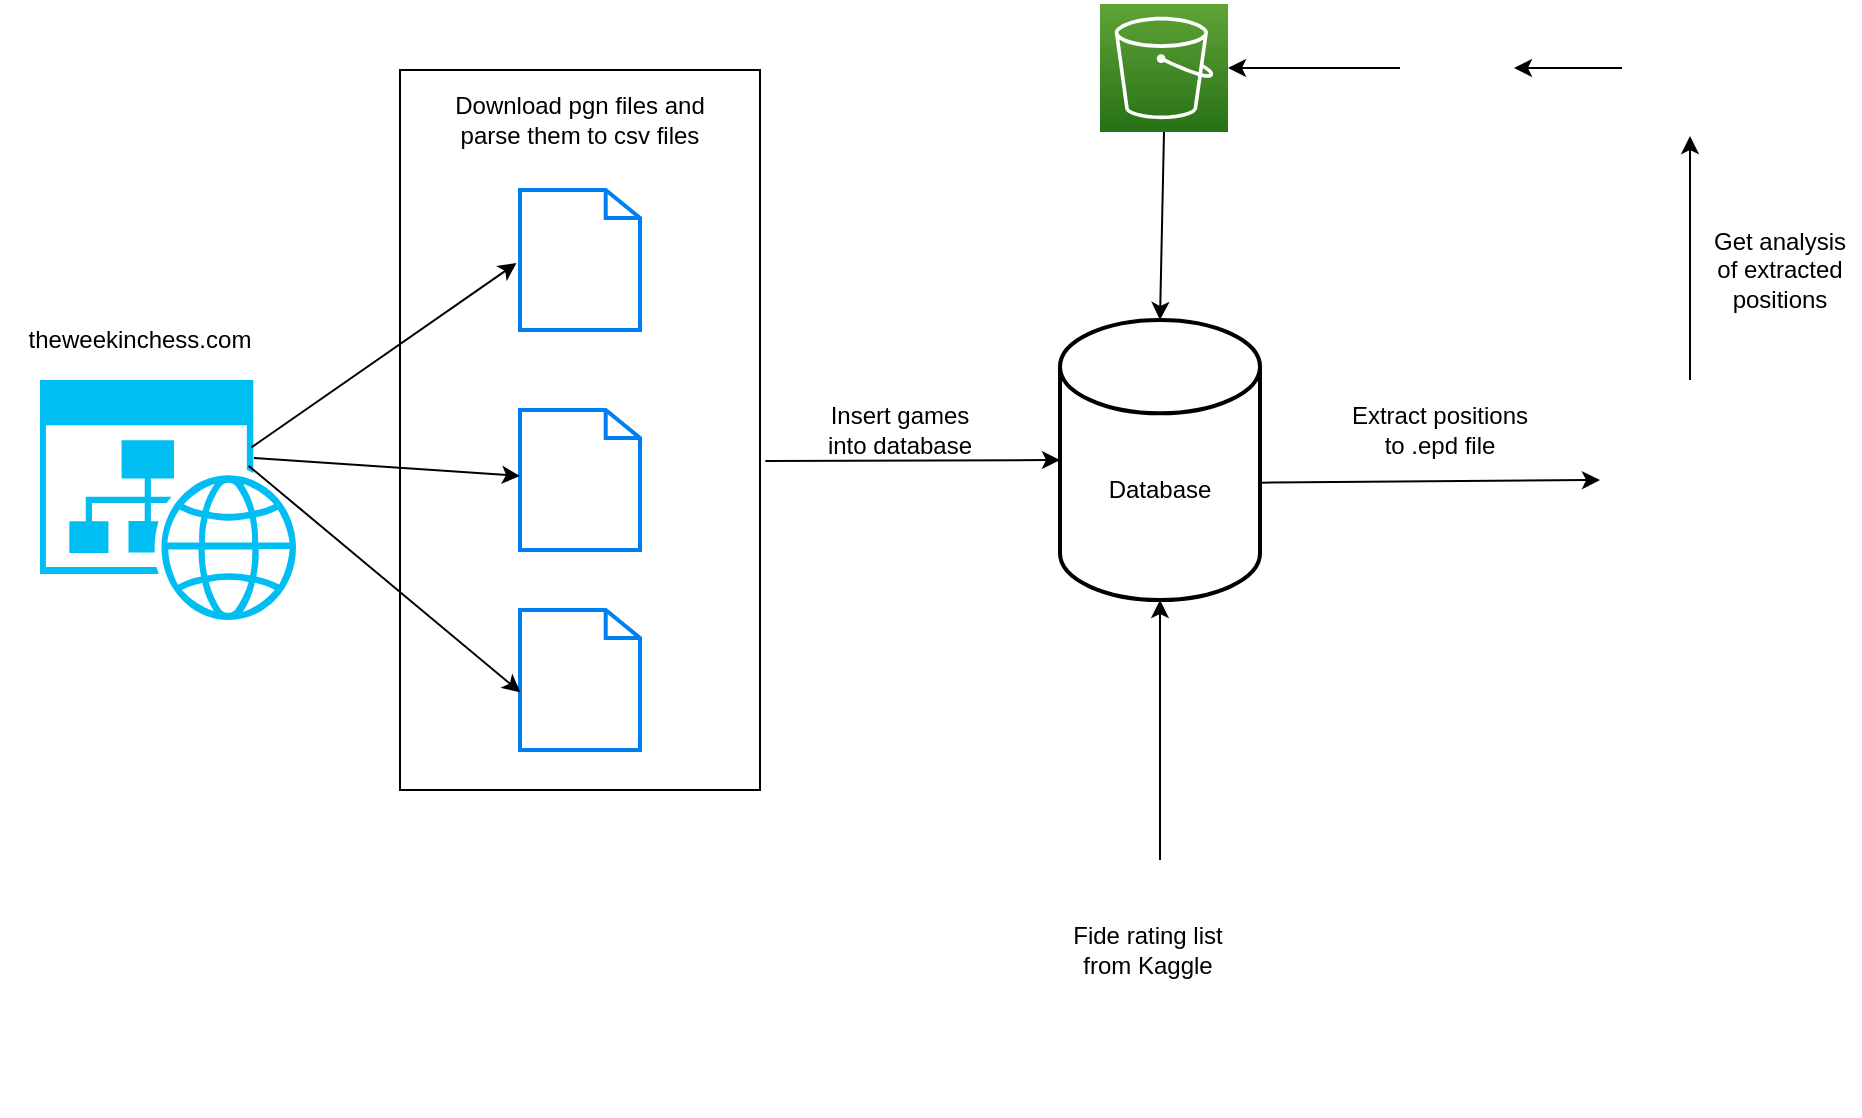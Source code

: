 <mxfile version="17.1.2" type="device"><diagram id="lVj9znbK9c_xugg-CjvF" name="Page-1"><mxGraphModel dx="1705" dy="691" grid="1" gridSize="10" guides="1" tooltips="1" connect="1" arrows="1" fold="1" page="1" pageScale="2" pageWidth="827" pageHeight="1169" math="0" shadow="0"><root><mxCell id="0"/><mxCell id="1" parent="0"/><mxCell id="rlFMYDlwA-5eAiEIpuFy-11" value="" style="rounded=0;whiteSpace=wrap;html=1;" vertex="1" parent="1"><mxGeometry x="260" y="75" width="180" height="360" as="geometry"/></mxCell><mxCell id="rlFMYDlwA-5eAiEIpuFy-2" value="" style="html=1;verticalLabelPosition=bottom;align=center;labelBackgroundColor=#ffffff;verticalAlign=top;strokeWidth=2;strokeColor=#0080F0;shadow=0;dashed=0;shape=mxgraph.ios7.icons.document;" vertex="1" parent="1"><mxGeometry x="320" y="135" width="60" height="70" as="geometry"/></mxCell><mxCell id="rlFMYDlwA-5eAiEIpuFy-3" value="" style="strokeWidth=2;html=1;shape=mxgraph.flowchart.database;whiteSpace=wrap;" vertex="1" parent="1"><mxGeometry x="590" y="200" width="100" height="140" as="geometry"/></mxCell><mxCell id="rlFMYDlwA-5eAiEIpuFy-4" value="" style="verticalLabelPosition=bottom;html=1;verticalAlign=top;align=center;strokeColor=none;fillColor=#00BEF2;shape=mxgraph.azure.website_generic;pointerEvents=1;" vertex="1" parent="1"><mxGeometry x="80" y="230" width="130" height="120" as="geometry"/></mxCell><mxCell id="rlFMYDlwA-5eAiEIpuFy-5" value="" style="html=1;verticalLabelPosition=bottom;align=center;labelBackgroundColor=#ffffff;verticalAlign=top;strokeWidth=2;strokeColor=#0080F0;shadow=0;dashed=0;shape=mxgraph.ios7.icons.document;" vertex="1" parent="1"><mxGeometry x="320" y="245" width="60" height="70" as="geometry"/></mxCell><mxCell id="rlFMYDlwA-5eAiEIpuFy-6" value="" style="html=1;verticalLabelPosition=bottom;align=center;labelBackgroundColor=#ffffff;verticalAlign=top;strokeWidth=2;strokeColor=#0080F0;shadow=0;dashed=0;shape=mxgraph.ios7.icons.document;" vertex="1" parent="1"><mxGeometry x="320" y="345" width="60" height="70" as="geometry"/></mxCell><mxCell id="rlFMYDlwA-5eAiEIpuFy-7" value="" style="endArrow=classic;html=1;rounded=0;exitX=0.813;exitY=0.281;exitDx=0;exitDy=0;exitPerimeter=0;entryX=-0.029;entryY=0.522;entryDx=0;entryDy=0;entryPerimeter=0;" edge="1" parent="1" source="rlFMYDlwA-5eAiEIpuFy-4" target="rlFMYDlwA-5eAiEIpuFy-2"><mxGeometry width="50" height="50" relative="1" as="geometry"><mxPoint x="390" y="340" as="sourcePoint"/><mxPoint x="440" y="290" as="targetPoint"/></mxGeometry></mxCell><mxCell id="rlFMYDlwA-5eAiEIpuFy-8" value="" style="endArrow=classic;html=1;rounded=0;exitX=0.823;exitY=0.325;exitDx=0;exitDy=0;exitPerimeter=0;" edge="1" parent="1" source="rlFMYDlwA-5eAiEIpuFy-4" target="rlFMYDlwA-5eAiEIpuFy-5"><mxGeometry width="50" height="50" relative="1" as="geometry"><mxPoint x="201.02" y="284.28" as="sourcePoint"/><mxPoint x="287.651" y="186.98" as="targetPoint"/></mxGeometry></mxCell><mxCell id="rlFMYDlwA-5eAiEIpuFy-9" value="" style="endArrow=classic;html=1;rounded=0;exitX=0.803;exitY=0.358;exitDx=0;exitDy=0;exitPerimeter=0;entryX=0.004;entryY=0.589;entryDx=0;entryDy=0;entryPerimeter=0;" edge="1" parent="1" source="rlFMYDlwA-5eAiEIpuFy-4" target="rlFMYDlwA-5eAiEIpuFy-6"><mxGeometry width="50" height="50" relative="1" as="geometry"><mxPoint x="390" y="340" as="sourcePoint"/><mxPoint x="440" y="290" as="targetPoint"/></mxGeometry></mxCell><mxCell id="rlFMYDlwA-5eAiEIpuFy-10" value="theweekinchess.com" style="text;html=1;strokeColor=none;fillColor=none;align=center;verticalAlign=middle;whiteSpace=wrap;rounded=0;" vertex="1" parent="1"><mxGeometry x="60" y="190" width="140" height="40" as="geometry"/></mxCell><mxCell id="rlFMYDlwA-5eAiEIpuFy-12" value="Download pgn files and parse them to csv files" style="text;html=1;strokeColor=none;fillColor=none;align=center;verticalAlign=middle;whiteSpace=wrap;rounded=0;" vertex="1" parent="1"><mxGeometry x="270" y="75" width="160" height="50" as="geometry"/></mxCell><mxCell id="rlFMYDlwA-5eAiEIpuFy-13" value="" style="endArrow=classic;html=1;rounded=0;entryX=0;entryY=0.5;entryDx=0;entryDy=0;entryPerimeter=0;exitX=1.015;exitY=0.543;exitDx=0;exitDy=0;exitPerimeter=0;" edge="1" parent="1" source="rlFMYDlwA-5eAiEIpuFy-11" target="rlFMYDlwA-5eAiEIpuFy-3"><mxGeometry width="50" height="50" relative="1" as="geometry"><mxPoint x="390" y="320" as="sourcePoint"/><mxPoint x="440" y="270" as="targetPoint"/></mxGeometry></mxCell><mxCell id="rlFMYDlwA-5eAiEIpuFy-14" value="Insert games into database" style="text;html=1;strokeColor=none;fillColor=none;align=center;verticalAlign=middle;whiteSpace=wrap;rounded=0;" vertex="1" parent="1"><mxGeometry x="470" y="240" width="80" height="30" as="geometry"/></mxCell><mxCell id="rlFMYDlwA-5eAiEIpuFy-15" value="" style="shape=image;html=1;verticalAlign=top;verticalLabelPosition=bottom;labelBackgroundColor=#ffffff;imageAspect=0;aspect=fixed;image=https://cdn2.iconfinder.com/data/icons/simple-files/128/csv1.png" vertex="1" parent="1"><mxGeometry x="576" y="470" width="128" height="128" as="geometry"/></mxCell><mxCell id="rlFMYDlwA-5eAiEIpuFy-16" value="Fide rating list from Kaggle" style="text;html=1;strokeColor=none;fillColor=none;align=center;verticalAlign=middle;whiteSpace=wrap;rounded=0;" vertex="1" parent="1"><mxGeometry x="594" y="490" width="80" height="50" as="geometry"/></mxCell><mxCell id="rlFMYDlwA-5eAiEIpuFy-17" value="" style="endArrow=classic;html=1;rounded=0;exitX=0.5;exitY=0;exitDx=0;exitDy=0;entryX=0.5;entryY=1;entryDx=0;entryDy=0;entryPerimeter=0;" edge="1" parent="1" source="rlFMYDlwA-5eAiEIpuFy-15" target="rlFMYDlwA-5eAiEIpuFy-3"><mxGeometry width="50" height="50" relative="1" as="geometry"><mxPoint x="690" y="460" as="sourcePoint"/><mxPoint x="740" y="410" as="targetPoint"/></mxGeometry></mxCell><mxCell id="rlFMYDlwA-5eAiEIpuFy-18" value="" style="shape=image;html=1;verticalAlign=top;verticalLabelPosition=bottom;labelBackgroundColor=#ffffff;imageAspect=0;aspect=fixed;image=https://cdn2.iconfinder.com/data/icons/font-awesome/1792/file-text-o-128.png" vertex="1" parent="1"><mxGeometry x="860" y="230" width="90" height="90" as="geometry"/></mxCell><mxCell id="rlFMYDlwA-5eAiEIpuFy-19" value="" style="endArrow=classic;html=1;rounded=0;exitX=1.004;exitY=0.581;exitDx=0;exitDy=0;exitPerimeter=0;" edge="1" parent="1" source="rlFMYDlwA-5eAiEIpuFy-3"><mxGeometry width="50" height="50" relative="1" as="geometry"><mxPoint x="780" y="130" as="sourcePoint"/><mxPoint x="860" y="280" as="targetPoint"/></mxGeometry></mxCell><mxCell id="rlFMYDlwA-5eAiEIpuFy-20" value="Extract positions to .epd file" style="text;html=1;strokeColor=none;fillColor=none;align=center;verticalAlign=middle;whiteSpace=wrap;rounded=0;" vertex="1" parent="1"><mxGeometry x="730" y="230" width="100" height="50" as="geometry"/></mxCell><mxCell id="rlFMYDlwA-5eAiEIpuFy-21" value="" style="shape=image;html=1;verticalAlign=top;verticalLabelPosition=bottom;labelBackgroundColor=#ffffff;imageAspect=0;aspect=fixed;image=https://cdn4.iconfinder.com/data/icons/success-filloutline/64/chart-analysis-analytics-data_analytics-pie_1-128.png" vertex="1" parent="1"><mxGeometry x="871" y="40" width="68" height="68" as="geometry"/></mxCell><mxCell id="rlFMYDlwA-5eAiEIpuFy-22" value="" style="endArrow=classic;html=1;rounded=0;exitX=0.5;exitY=0;exitDx=0;exitDy=0;entryX=0.5;entryY=1;entryDx=0;entryDy=0;" edge="1" parent="1" source="rlFMYDlwA-5eAiEIpuFy-18" target="rlFMYDlwA-5eAiEIpuFy-21"><mxGeometry width="50" height="50" relative="1" as="geometry"><mxPoint x="660" y="420" as="sourcePoint"/><mxPoint x="710" y="370" as="targetPoint"/></mxGeometry></mxCell><mxCell id="rlFMYDlwA-5eAiEIpuFy-23" value="Get analysis of extracted positions" style="text;html=1;strokeColor=none;fillColor=none;align=center;verticalAlign=middle;whiteSpace=wrap;rounded=0;" vertex="1" parent="1"><mxGeometry x="910" y="150" width="80" height="50" as="geometry"/></mxCell><mxCell id="rlFMYDlwA-5eAiEIpuFy-24" value="" style="shape=image;html=1;verticalAlign=top;verticalLabelPosition=bottom;labelBackgroundColor=#ffffff;imageAspect=0;aspect=fixed;image=https://cdn2.iconfinder.com/data/icons/simple-files/128/csv1.png" vertex="1" parent="1"><mxGeometry x="760" y="45.5" width="57" height="57" as="geometry"/></mxCell><mxCell id="rlFMYDlwA-5eAiEIpuFy-25" value="" style="endArrow=classic;html=1;rounded=0;entryX=1;entryY=0.5;entryDx=0;entryDy=0;exitX=0;exitY=0.5;exitDx=0;exitDy=0;" edge="1" parent="1" source="rlFMYDlwA-5eAiEIpuFy-21" target="rlFMYDlwA-5eAiEIpuFy-24"><mxGeometry width="50" height="50" relative="1" as="geometry"><mxPoint x="780" y="210" as="sourcePoint"/><mxPoint x="830" y="160" as="targetPoint"/></mxGeometry></mxCell><mxCell id="rlFMYDlwA-5eAiEIpuFy-26" value="" style="sketch=0;points=[[0,0,0],[0.25,0,0],[0.5,0,0],[0.75,0,0],[1,0,0],[0,1,0],[0.25,1,0],[0.5,1,0],[0.75,1,0],[1,1,0],[0,0.25,0],[0,0.5,0],[0,0.75,0],[1,0.25,0],[1,0.5,0],[1,0.75,0]];outlineConnect=0;fontColor=#232F3E;gradientColor=#60A337;gradientDirection=north;fillColor=#277116;strokeColor=#ffffff;dashed=0;verticalLabelPosition=bottom;verticalAlign=top;align=center;html=1;fontSize=12;fontStyle=0;aspect=fixed;shape=mxgraph.aws4.resourceIcon;resIcon=mxgraph.aws4.s3;" vertex="1" parent="1"><mxGeometry x="610" y="42" width="64" height="64" as="geometry"/></mxCell><mxCell id="rlFMYDlwA-5eAiEIpuFy-27" value="" style="endArrow=classic;html=1;rounded=0;entryX=1;entryY=0.5;entryDx=0;entryDy=0;entryPerimeter=0;exitX=0;exitY=0.5;exitDx=0;exitDy=0;" edge="1" parent="1" source="rlFMYDlwA-5eAiEIpuFy-24" target="rlFMYDlwA-5eAiEIpuFy-26"><mxGeometry width="50" height="50" relative="1" as="geometry"><mxPoint x="780" y="210" as="sourcePoint"/><mxPoint x="830" y="160" as="targetPoint"/></mxGeometry></mxCell><mxCell id="rlFMYDlwA-5eAiEIpuFy-28" value="" style="endArrow=classic;html=1;rounded=0;exitX=0.5;exitY=1;exitDx=0;exitDy=0;exitPerimeter=0;entryX=0.5;entryY=0;entryDx=0;entryDy=0;entryPerimeter=0;" edge="1" parent="1" source="rlFMYDlwA-5eAiEIpuFy-26" target="rlFMYDlwA-5eAiEIpuFy-3"><mxGeometry width="50" height="50" relative="1" as="geometry"><mxPoint x="780" y="210" as="sourcePoint"/><mxPoint x="830" y="160" as="targetPoint"/></mxGeometry></mxCell><mxCell id="rlFMYDlwA-5eAiEIpuFy-30" value="Database" style="text;html=1;strokeColor=none;fillColor=none;align=center;verticalAlign=middle;whiteSpace=wrap;rounded=0;" vertex="1" parent="1"><mxGeometry x="610" y="270" width="60" height="30" as="geometry"/></mxCell></root></mxGraphModel></diagram></mxfile>